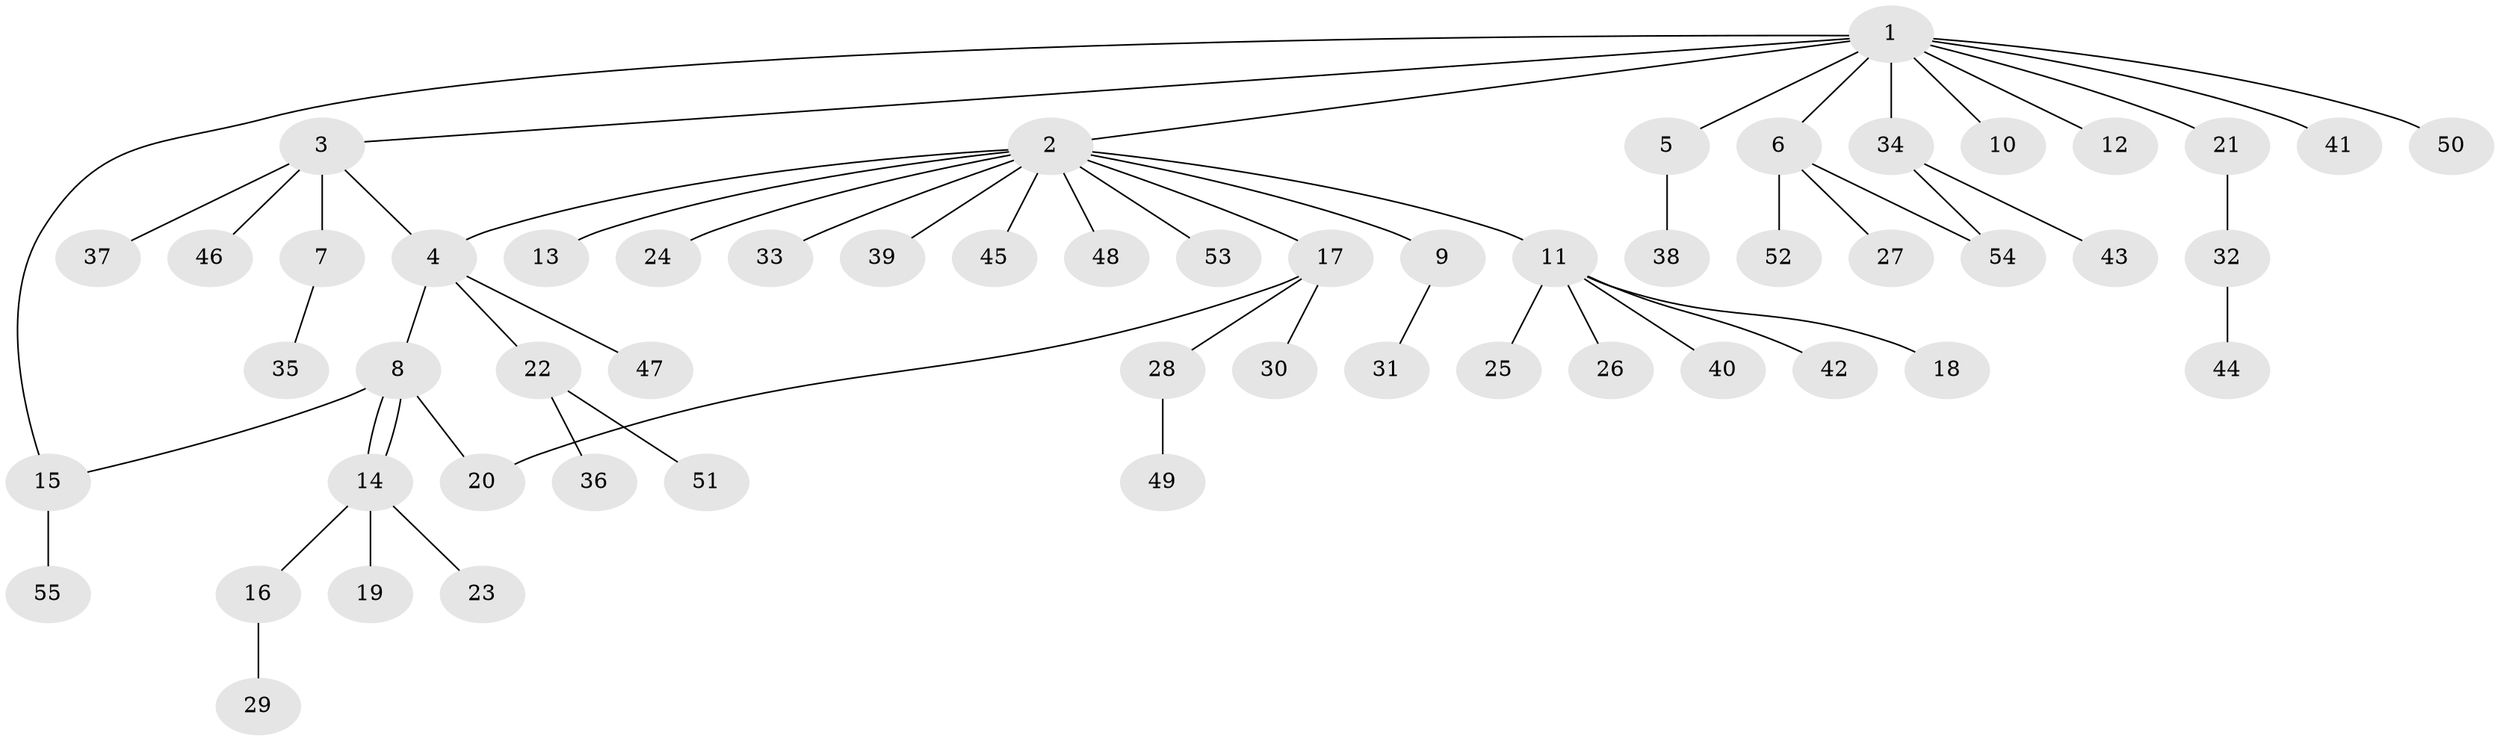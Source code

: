 // Generated by graph-tools (version 1.1) at 2025/11/02/27/25 16:11:13]
// undirected, 55 vertices, 59 edges
graph export_dot {
graph [start="1"]
  node [color=gray90,style=filled];
  1;
  2;
  3;
  4;
  5;
  6;
  7;
  8;
  9;
  10;
  11;
  12;
  13;
  14;
  15;
  16;
  17;
  18;
  19;
  20;
  21;
  22;
  23;
  24;
  25;
  26;
  27;
  28;
  29;
  30;
  31;
  32;
  33;
  34;
  35;
  36;
  37;
  38;
  39;
  40;
  41;
  42;
  43;
  44;
  45;
  46;
  47;
  48;
  49;
  50;
  51;
  52;
  53;
  54;
  55;
  1 -- 2;
  1 -- 3;
  1 -- 5;
  1 -- 6;
  1 -- 10;
  1 -- 12;
  1 -- 15;
  1 -- 21;
  1 -- 34;
  1 -- 41;
  1 -- 50;
  2 -- 4;
  2 -- 9;
  2 -- 11;
  2 -- 13;
  2 -- 17;
  2 -- 24;
  2 -- 33;
  2 -- 39;
  2 -- 45;
  2 -- 48;
  2 -- 53;
  3 -- 4;
  3 -- 7;
  3 -- 37;
  3 -- 46;
  4 -- 8;
  4 -- 22;
  4 -- 47;
  5 -- 38;
  6 -- 27;
  6 -- 52;
  6 -- 54;
  7 -- 35;
  8 -- 14;
  8 -- 14;
  8 -- 15;
  8 -- 20;
  9 -- 31;
  11 -- 18;
  11 -- 25;
  11 -- 26;
  11 -- 40;
  11 -- 42;
  14 -- 16;
  14 -- 19;
  14 -- 23;
  15 -- 55;
  16 -- 29;
  17 -- 20;
  17 -- 28;
  17 -- 30;
  21 -- 32;
  22 -- 36;
  22 -- 51;
  28 -- 49;
  32 -- 44;
  34 -- 43;
  34 -- 54;
}
